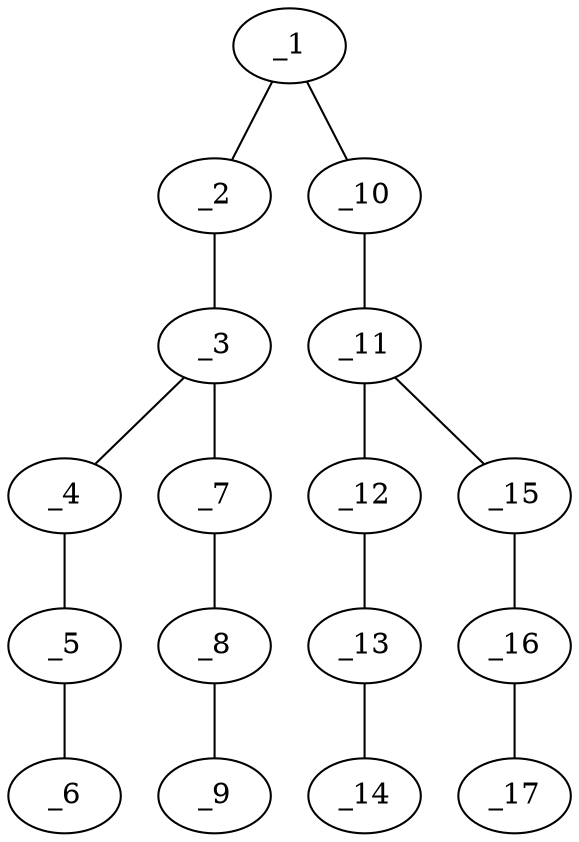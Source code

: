 graph molid664319 {
	_1	 [charge=0,
		chem=16,
		symbol="Se ",
		x="5.4641",
		y="0.25"];
	_2	 [charge=0,
		chem=1,
		symbol="C  ",
		x="4.5981",
		y="0.75"];
	_1 -- _2	 [valence=1];
	_10	 [charge=0,
		chem=1,
		symbol="C  ",
		x="6.3301",
		y="0.75"];
	_1 -- _10	 [valence=1];
	_3	 [charge=0,
		chem=1,
		symbol="C  ",
		x="3.7321",
		y="0.25"];
	_2 -- _3	 [valence=1];
	_4	 [charge=0,
		chem=2,
		symbol="O  ",
		x="2.866",
		y="0.75"];
	_3 -- _4	 [valence=1];
	_7	 [charge=0,
		chem=2,
		symbol="O  ",
		x="3.7321",
		y="-0.75"];
	_3 -- _7	 [valence=1];
	_5	 [charge=0,
		chem=1,
		symbol="C  ",
		x="2.866",
		y="1.75"];
	_4 -- _5	 [valence=1];
	_6	 [charge=0,
		chem=1,
		symbol="C  ",
		x=2,
		y="2.25"];
	_5 -- _6	 [valence=1];
	_8	 [charge=0,
		chem=1,
		symbol="C  ",
		x="2.866",
		y="-1.25"];
	_7 -- _8	 [valence=1];
	_9	 [charge=0,
		chem=1,
		symbol="C  ",
		x="2.866",
		y="-2.25"];
	_8 -- _9	 [valence=1];
	_11	 [charge=0,
		chem=1,
		symbol="C  ",
		x="7.1962",
		y="0.25"];
	_10 -- _11	 [valence=1];
	_12	 [charge=0,
		chem=2,
		symbol="O  ",
		x="8.0622",
		y="0.75"];
	_11 -- _12	 [valence=1];
	_15	 [charge=0,
		chem=2,
		symbol="O  ",
		x="7.1962",
		y="-0.75"];
	_11 -- _15	 [valence=1];
	_13	 [charge=0,
		chem=1,
		symbol="C  ",
		x="8.9282",
		y="0.25"];
	_12 -- _13	 [valence=1];
	_14	 [charge=0,
		chem=1,
		symbol="C  ",
		x="9.7942",
		y="0.75"];
	_13 -- _14	 [valence=1];
	_16	 [charge=0,
		chem=1,
		symbol="C  ",
		x="8.0622",
		y="-1.25"];
	_15 -- _16	 [valence=1];
	_17	 [charge=0,
		chem=1,
		symbol="C  ",
		x="8.0622",
		y="-2.25"];
	_16 -- _17	 [valence=1];
}
